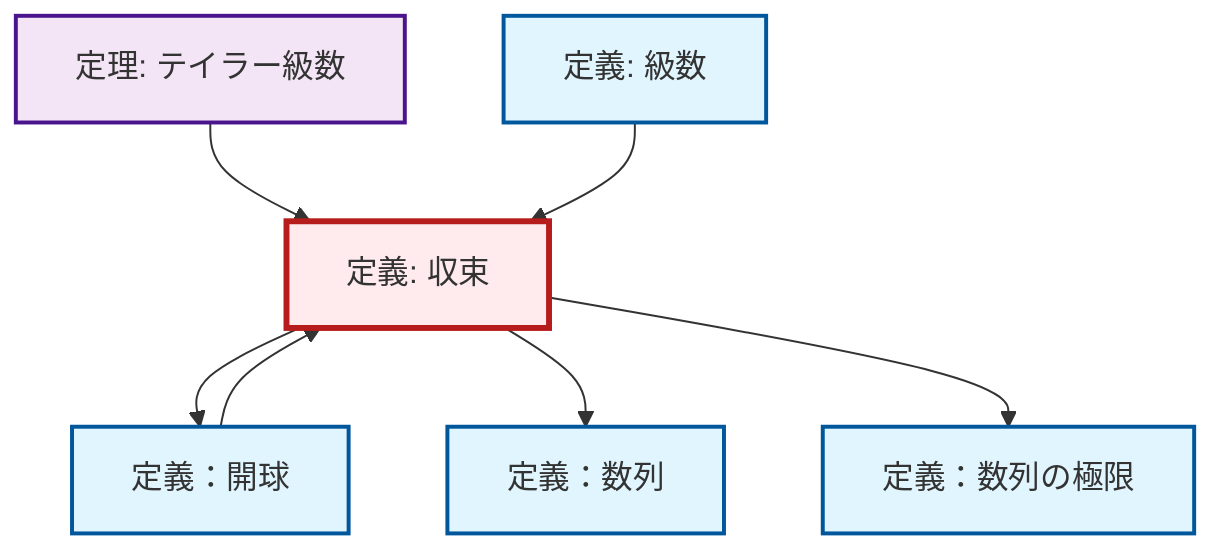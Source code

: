 graph TD
    classDef definition fill:#e1f5fe,stroke:#01579b,stroke-width:2px
    classDef theorem fill:#f3e5f5,stroke:#4a148c,stroke-width:2px
    classDef axiom fill:#fff3e0,stroke:#e65100,stroke-width:2px
    classDef example fill:#e8f5e9,stroke:#1b5e20,stroke-width:2px
    classDef current fill:#ffebee,stroke:#b71c1c,stroke-width:3px
    def-convergence["定義: 収束"]:::definition
    thm-taylor-series["定理: テイラー級数"]:::theorem
    def-open-ball["定義：開球"]:::definition
    def-sequence["定義：数列"]:::definition
    def-series["定義: 級数"]:::definition
    def-limit["定義：数列の極限"]:::definition
    def-convergence --> def-open-ball
    thm-taylor-series --> def-convergence
    def-convergence --> def-sequence
    def-series --> def-convergence
    def-convergence --> def-limit
    def-open-ball --> def-convergence
    class def-convergence current
